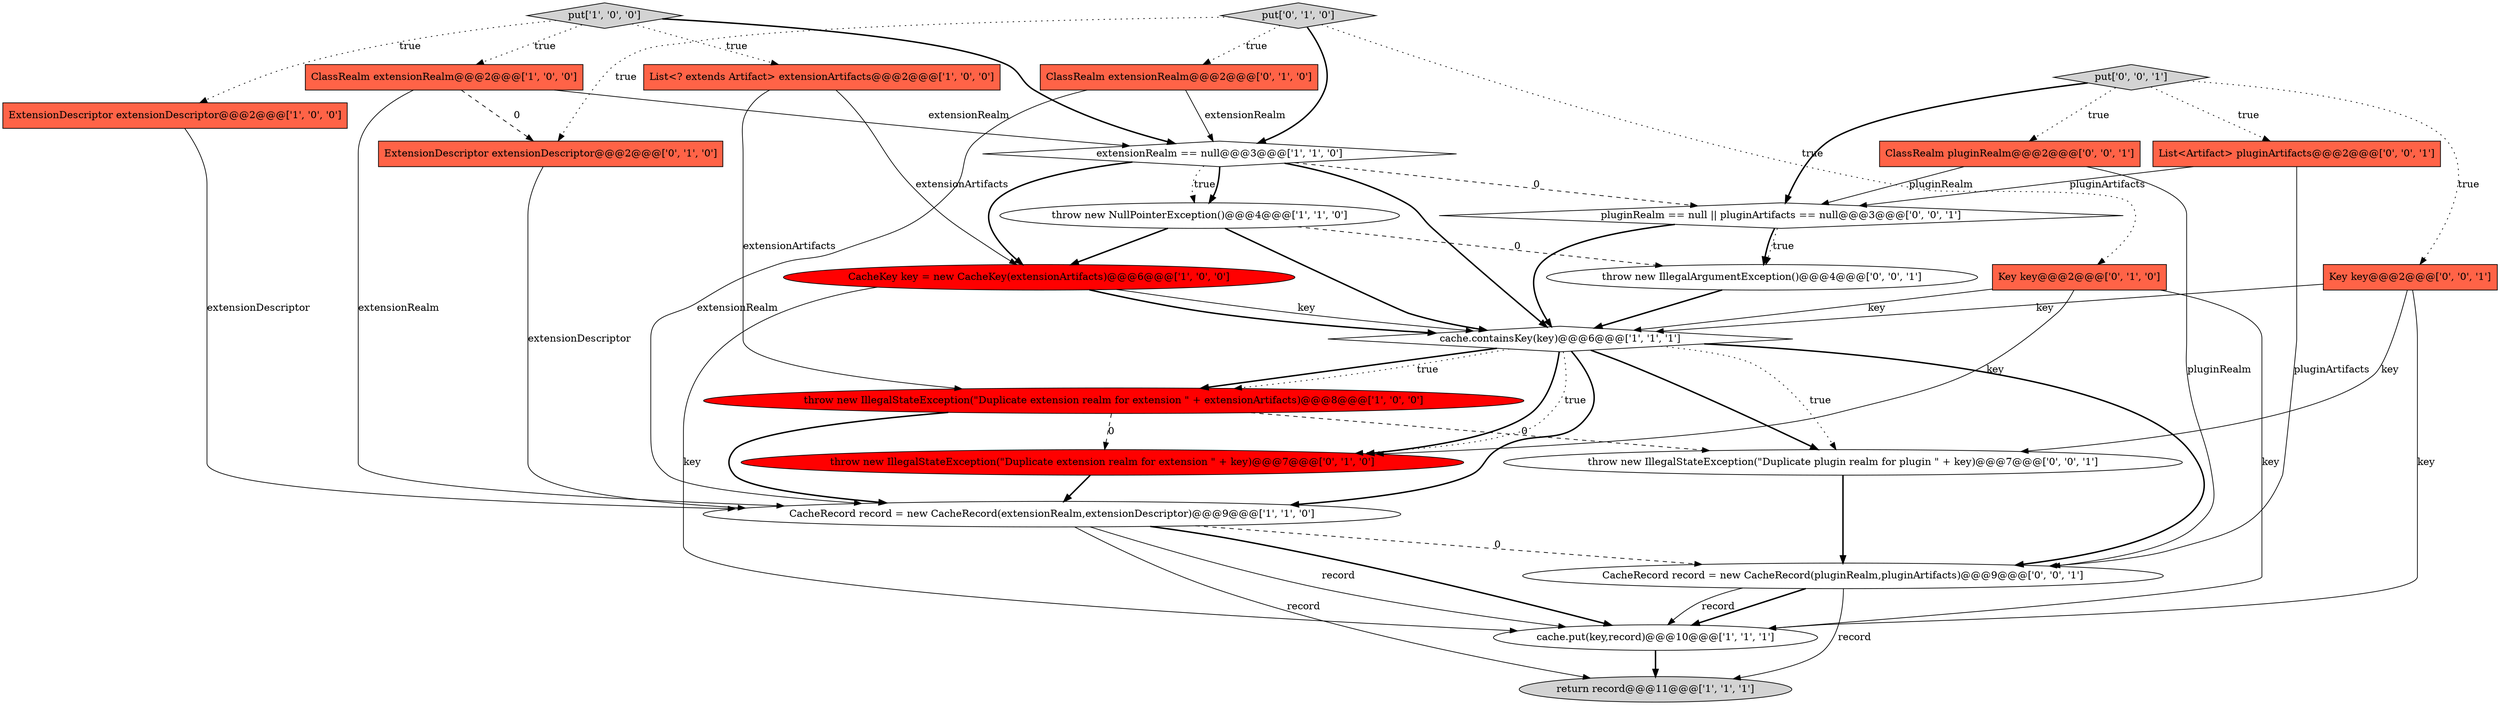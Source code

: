 digraph {
7 [style = filled, label = "List<? extends Artifact> extensionArtifacts@@@2@@@['1', '0', '0']", fillcolor = tomato, shape = box image = "AAA0AAABBB1BBB"];
6 [style = filled, label = "throw new IllegalStateException(\"Duplicate extension realm for extension \" + extensionArtifacts)@@@8@@@['1', '0', '0']", fillcolor = red, shape = ellipse image = "AAA1AAABBB1BBB"];
8 [style = filled, label = "ClassRealm extensionRealm@@@2@@@['1', '0', '0']", fillcolor = tomato, shape = box image = "AAA1AAABBB1BBB"];
18 [style = filled, label = "throw new IllegalStateException(\"Duplicate plugin realm for plugin \" + key)@@@7@@@['0', '0', '1']", fillcolor = white, shape = ellipse image = "AAA0AAABBB3BBB"];
12 [style = filled, label = "ClassRealm extensionRealm@@@2@@@['0', '1', '0']", fillcolor = tomato, shape = box image = "AAA0AAABBB2BBB"];
3 [style = filled, label = "put['1', '0', '0']", fillcolor = lightgray, shape = diamond image = "AAA0AAABBB1BBB"];
1 [style = filled, label = "throw new NullPointerException()@@@4@@@['1', '1', '0']", fillcolor = white, shape = ellipse image = "AAA0AAABBB1BBB"];
10 [style = filled, label = "CacheRecord record = new CacheRecord(extensionRealm,extensionDescriptor)@@@9@@@['1', '1', '0']", fillcolor = white, shape = ellipse image = "AAA0AAABBB1BBB"];
9 [style = filled, label = "return record@@@11@@@['1', '1', '1']", fillcolor = lightgray, shape = ellipse image = "AAA0AAABBB1BBB"];
4 [style = filled, label = "extensionRealm == null@@@3@@@['1', '1', '0']", fillcolor = white, shape = diamond image = "AAA0AAABBB1BBB"];
2 [style = filled, label = "cache.put(key,record)@@@10@@@['1', '1', '1']", fillcolor = white, shape = ellipse image = "AAA0AAABBB1BBB"];
22 [style = filled, label = "throw new IllegalArgumentException()@@@4@@@['0', '0', '1']", fillcolor = white, shape = ellipse image = "AAA0AAABBB3BBB"];
24 [style = filled, label = "put['0', '0', '1']", fillcolor = lightgray, shape = diamond image = "AAA0AAABBB3BBB"];
13 [style = filled, label = "Key key@@@2@@@['0', '1', '0']", fillcolor = tomato, shape = box image = "AAA0AAABBB2BBB"];
5 [style = filled, label = "CacheKey key = new CacheKey(extensionArtifacts)@@@6@@@['1', '0', '0']", fillcolor = red, shape = ellipse image = "AAA1AAABBB1BBB"];
11 [style = filled, label = "cache.containsKey(key)@@@6@@@['1', '1', '1']", fillcolor = white, shape = diamond image = "AAA0AAABBB1BBB"];
23 [style = filled, label = "List<Artifact> pluginArtifacts@@@2@@@['0', '0', '1']", fillcolor = tomato, shape = box image = "AAA0AAABBB3BBB"];
16 [style = filled, label = "ExtensionDescriptor extensionDescriptor@@@2@@@['0', '1', '0']", fillcolor = tomato, shape = box image = "AAA1AAABBB2BBB"];
20 [style = filled, label = "Key key@@@2@@@['0', '0', '1']", fillcolor = tomato, shape = box image = "AAA0AAABBB3BBB"];
15 [style = filled, label = "throw new IllegalStateException(\"Duplicate extension realm for extension \" + key)@@@7@@@['0', '1', '0']", fillcolor = red, shape = ellipse image = "AAA1AAABBB2BBB"];
0 [style = filled, label = "ExtensionDescriptor extensionDescriptor@@@2@@@['1', '0', '0']", fillcolor = tomato, shape = box image = "AAA0AAABBB1BBB"];
19 [style = filled, label = "CacheRecord record = new CacheRecord(pluginRealm,pluginArtifacts)@@@9@@@['0', '0', '1']", fillcolor = white, shape = ellipse image = "AAA0AAABBB3BBB"];
14 [style = filled, label = "put['0', '1', '0']", fillcolor = lightgray, shape = diamond image = "AAA0AAABBB2BBB"];
17 [style = filled, label = "ClassRealm pluginRealm@@@2@@@['0', '0', '1']", fillcolor = tomato, shape = box image = "AAA0AAABBB3BBB"];
21 [style = filled, label = "pluginRealm == null || pluginArtifacts == null@@@3@@@['0', '0', '1']", fillcolor = white, shape = diamond image = "AAA0AAABBB3BBB"];
1->5 [style = bold, label=""];
17->19 [style = solid, label="pluginRealm"];
3->7 [style = dotted, label="true"];
15->10 [style = bold, label=""];
12->4 [style = solid, label="extensionRealm"];
8->16 [style = dashed, label="0"];
6->15 [style = dashed, label="0"];
14->12 [style = dotted, label="true"];
5->11 [style = solid, label="key"];
4->1 [style = dotted, label="true"];
10->19 [style = dashed, label="0"];
16->10 [style = solid, label="extensionDescriptor"];
17->21 [style = solid, label="pluginRealm"];
24->17 [style = dotted, label="true"];
11->6 [style = bold, label=""];
23->19 [style = solid, label="pluginArtifacts"];
18->19 [style = bold, label=""];
5->2 [style = solid, label="key"];
21->22 [style = dotted, label="true"];
19->2 [style = bold, label=""];
2->9 [style = bold, label=""];
13->2 [style = solid, label="key"];
11->18 [style = dotted, label="true"];
11->19 [style = bold, label=""];
4->21 [style = dashed, label="0"];
3->4 [style = bold, label=""];
8->10 [style = solid, label="extensionRealm"];
14->13 [style = dotted, label="true"];
19->9 [style = solid, label="record"];
11->15 [style = bold, label=""];
1->11 [style = bold, label=""];
11->18 [style = bold, label=""];
1->22 [style = dashed, label="0"];
6->18 [style = dashed, label="0"];
14->16 [style = dotted, label="true"];
7->6 [style = solid, label="extensionArtifacts"];
24->23 [style = dotted, label="true"];
13->11 [style = solid, label="key"];
20->11 [style = solid, label="key"];
21->11 [style = bold, label=""];
24->21 [style = bold, label=""];
8->4 [style = solid, label="extensionRealm"];
11->10 [style = bold, label=""];
13->15 [style = solid, label="key"];
11->6 [style = dotted, label="true"];
21->22 [style = bold, label=""];
0->10 [style = solid, label="extensionDescriptor"];
20->18 [style = solid, label="key"];
24->20 [style = dotted, label="true"];
6->10 [style = bold, label=""];
3->0 [style = dotted, label="true"];
7->5 [style = solid, label="extensionArtifacts"];
10->2 [style = bold, label=""];
4->1 [style = bold, label=""];
19->2 [style = solid, label="record"];
5->11 [style = bold, label=""];
12->10 [style = solid, label="extensionRealm"];
20->2 [style = solid, label="key"];
11->15 [style = dotted, label="true"];
3->8 [style = dotted, label="true"];
4->11 [style = bold, label=""];
10->2 [style = solid, label="record"];
4->5 [style = bold, label=""];
22->11 [style = bold, label=""];
23->21 [style = solid, label="pluginArtifacts"];
10->9 [style = solid, label="record"];
14->4 [style = bold, label=""];
}

